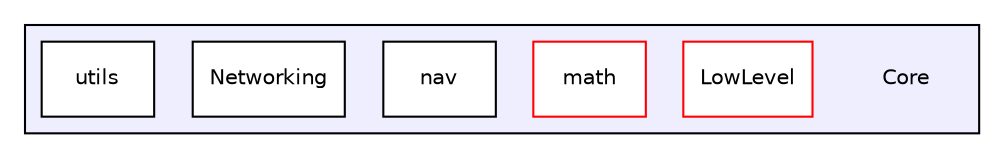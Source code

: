 digraph "Core" {
  compound=true
  node [ fontsize="10", fontname="Helvetica"];
  edge [ labelfontsize="10", labelfontname="Helvetica"];
  subgraph clusterdir_c6310732a22f63c0c2fc5595561e68f1 {
    graph [ bgcolor="#eeeeff", pencolor="black", label="" URL="dir_c6310732a22f63c0c2fc5595561e68f1.html"];
    dir_c6310732a22f63c0c2fc5595561e68f1 [shape=plaintext label="Core"];
    dir_49f22cbf86f50b128a7dd66bbc17bc85 [shape=box label="LowLevel" color="red" fillcolor="white" style="filled" URL="dir_49f22cbf86f50b128a7dd66bbc17bc85.html"];
    dir_034da4761f0c9f4bb6b9a8ae701ca393 [shape=box label="math" color="red" fillcolor="white" style="filled" URL="dir_034da4761f0c9f4bb6b9a8ae701ca393.html"];
    dir_b896d728a02f7f7612f2f65e5a8f486f [shape=box label="nav" color="black" fillcolor="white" style="filled" URL="dir_b896d728a02f7f7612f2f65e5a8f486f.html"];
    dir_53cb6bbba418e9b8105e9de642f1be1b [shape=box label="Networking" color="black" fillcolor="white" style="filled" URL="dir_53cb6bbba418e9b8105e9de642f1be1b.html"];
    dir_27be13e75fab44217da71f927b518e2f [shape=box label="utils" color="black" fillcolor="white" style="filled" URL="dir_27be13e75fab44217da71f927b518e2f.html"];
  }
}
